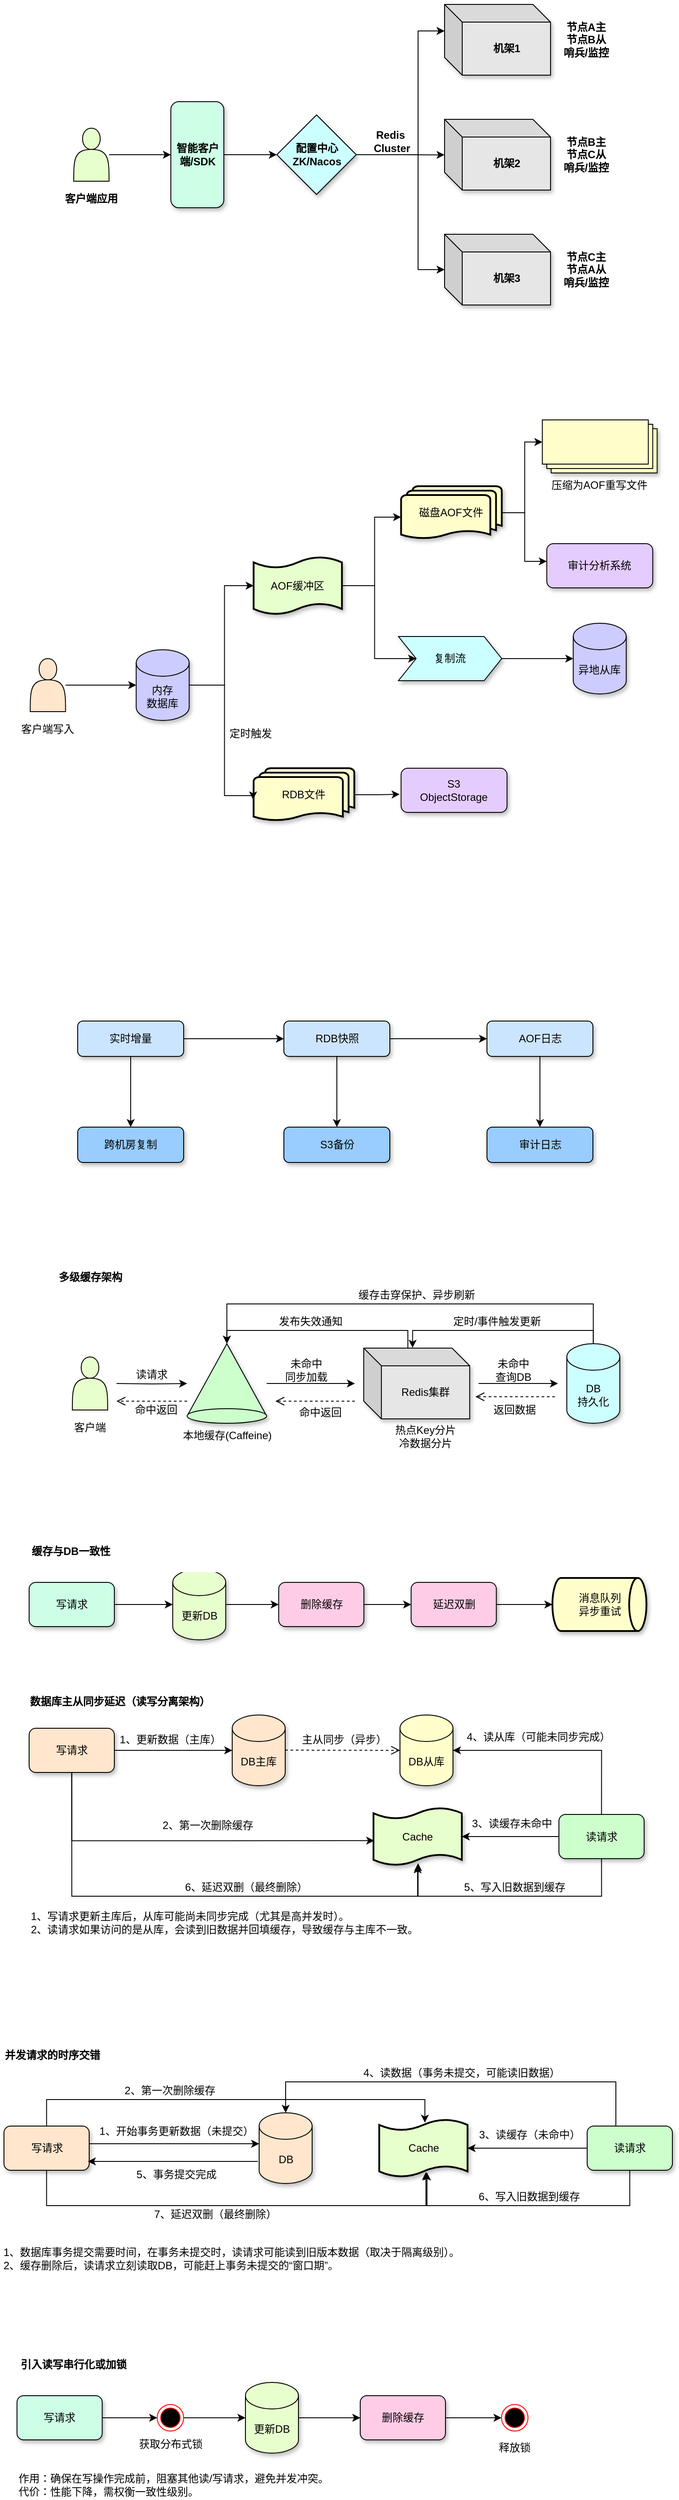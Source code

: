 <mxfile version="28.0.7">
  <diagram name="第 1 页" id="ju_VNKDs2XEqtu8UT7Nd">
    <mxGraphModel dx="1001" dy="442" grid="1" gridSize="10" guides="1" tooltips="1" connect="1" arrows="1" fold="1" page="1" pageScale="1" pageWidth="827" pageHeight="1169" math="0" shadow="0">
      <root>
        <mxCell id="0" />
        <mxCell id="1" parent="0" />
        <mxCell id="SutA2bySumvuOBI0gKyh-1" value="" style="group" parent="1" vertex="1" connectable="0">
          <mxGeometry x="102" y="90" width="623.5" height="340" as="geometry" />
        </mxCell>
        <mxCell id="SutA2bySumvuOBI0gKyh-2" style="edgeStyle=orthogonalEdgeStyle;rounded=0;orthogonalLoop=1;jettySize=auto;html=1;entryX=0.5;entryY=1;entryDx=0;entryDy=0;" parent="SutA2bySumvuOBI0gKyh-1" source="SutA2bySumvuOBI0gKyh-3" target="SutA2bySumvuOBI0gKyh-5" edge="1">
          <mxGeometry relative="1" as="geometry" />
        </mxCell>
        <mxCell id="SutA2bySumvuOBI0gKyh-3" value="" style="shape=actor;whiteSpace=wrap;html=1;fillColor=#E6FFCC;" parent="SutA2bySumvuOBI0gKyh-1" vertex="1">
          <mxGeometry x="13.5" y="140" width="40" height="60" as="geometry" />
        </mxCell>
        <mxCell id="SutA2bySumvuOBI0gKyh-4" style="edgeStyle=orthogonalEdgeStyle;rounded=0;orthogonalLoop=1;jettySize=auto;html=1;entryX=0;entryY=0.5;entryDx=0;entryDy=0;" parent="SutA2bySumvuOBI0gKyh-1" source="SutA2bySumvuOBI0gKyh-5" target="SutA2bySumvuOBI0gKyh-6" edge="1">
          <mxGeometry relative="1" as="geometry" />
        </mxCell>
        <mxCell id="SutA2bySumvuOBI0gKyh-5" value="&lt;b&gt;智能客户端/SDK&lt;/b&gt;" style="rounded=1;whiteSpace=wrap;html=1;direction=south;shadow=1;fillColor=#CCFFE6;" parent="SutA2bySumvuOBI0gKyh-1" vertex="1">
          <mxGeometry x="123.5" y="110" width="60" height="120" as="geometry" />
        </mxCell>
        <mxCell id="SutA2bySumvuOBI0gKyh-6" value="&lt;b&gt;配置中心 ZK/Nacos&lt;/b&gt;" style="rhombus;whiteSpace=wrap;html=1;shadow=1;fillColor=#CCFFFF;" parent="SutA2bySumvuOBI0gKyh-1" vertex="1">
          <mxGeometry x="243.5" y="125" width="90" height="90" as="geometry" />
        </mxCell>
        <mxCell id="SutA2bySumvuOBI0gKyh-7" value="&lt;b&gt;机架1&lt;/b&gt;" style="shape=cube;whiteSpace=wrap;html=1;boundedLbl=1;backgroundOutline=1;darkOpacity=0.05;darkOpacity2=0.1;shadow=1;fillColor=#E6E6E6;" parent="SutA2bySumvuOBI0gKyh-1" vertex="1">
          <mxGeometry x="433.5" width="120" height="80" as="geometry" />
        </mxCell>
        <mxCell id="SutA2bySumvuOBI0gKyh-8" value="&lt;b&gt;机架2&lt;/b&gt;" style="shape=cube;whiteSpace=wrap;html=1;boundedLbl=1;backgroundOutline=1;darkOpacity=0.05;darkOpacity2=0.1;shadow=1;fillColor=#E6E6E6;" parent="SutA2bySumvuOBI0gKyh-1" vertex="1">
          <mxGeometry x="433.5" y="130" width="120" height="80" as="geometry" />
        </mxCell>
        <mxCell id="SutA2bySumvuOBI0gKyh-9" value="&lt;b&gt;机架3&lt;/b&gt;" style="shape=cube;whiteSpace=wrap;html=1;boundedLbl=1;backgroundOutline=1;darkOpacity=0.05;darkOpacity2=0.1;shadow=1;fillColor=#E6E6E6;" parent="SutA2bySumvuOBI0gKyh-1" vertex="1">
          <mxGeometry x="433.5" y="260" width="120" height="80" as="geometry" />
        </mxCell>
        <mxCell id="SutA2bySumvuOBI0gKyh-10" value="&lt;b&gt;客户端应用&lt;/b&gt;" style="text;strokeColor=none;align=center;fillColor=none;html=1;verticalAlign=middle;whiteSpace=wrap;rounded=0;" parent="SutA2bySumvuOBI0gKyh-1" vertex="1">
          <mxGeometry y="210" width="67" height="20" as="geometry" />
        </mxCell>
        <mxCell id="SutA2bySumvuOBI0gKyh-11" style="edgeStyle=orthogonalEdgeStyle;rounded=0;orthogonalLoop=1;jettySize=auto;html=1;exitX=1;exitY=0.5;exitDx=0;exitDy=0;entryX=0;entryY=0.503;entryDx=0;entryDy=0;entryPerimeter=0;" parent="SutA2bySumvuOBI0gKyh-1" source="SutA2bySumvuOBI0gKyh-6" target="SutA2bySumvuOBI0gKyh-8" edge="1">
          <mxGeometry relative="1" as="geometry" />
        </mxCell>
        <mxCell id="SutA2bySumvuOBI0gKyh-12" style="edgeStyle=orthogonalEdgeStyle;rounded=0;orthogonalLoop=1;jettySize=auto;html=1;exitX=1;exitY=0.5;exitDx=0;exitDy=0;entryX=0;entryY=0;entryDx=0;entryDy=30;entryPerimeter=0;" parent="SutA2bySumvuOBI0gKyh-1" source="SutA2bySumvuOBI0gKyh-6" target="SutA2bySumvuOBI0gKyh-7" edge="1">
          <mxGeometry relative="1" as="geometry">
            <Array as="points">
              <mxPoint x="403.5" y="170" />
              <mxPoint x="403.5" y="30" />
            </Array>
          </mxGeometry>
        </mxCell>
        <mxCell id="SutA2bySumvuOBI0gKyh-13" style="edgeStyle=orthogonalEdgeStyle;rounded=0;orthogonalLoop=1;jettySize=auto;html=1;exitX=1;exitY=0.5;exitDx=0;exitDy=0;entryX=0;entryY=0.5;entryDx=0;entryDy=0;entryPerimeter=0;" parent="SutA2bySumvuOBI0gKyh-1" source="SutA2bySumvuOBI0gKyh-6" target="SutA2bySumvuOBI0gKyh-9" edge="1">
          <mxGeometry relative="1" as="geometry">
            <Array as="points">
              <mxPoint x="403.5" y="170" />
              <mxPoint x="403.5" y="300" />
            </Array>
          </mxGeometry>
        </mxCell>
        <mxCell id="SutA2bySumvuOBI0gKyh-14" value="&lt;b&gt;Redis&amp;nbsp;&lt;/b&gt;&lt;div&gt;&lt;b&gt;Cluster&lt;/b&gt;&lt;/div&gt;" style="text;strokeColor=none;align=center;fillColor=none;html=1;verticalAlign=middle;whiteSpace=wrap;rounded=0;" parent="SutA2bySumvuOBI0gKyh-1" vertex="1">
          <mxGeometry x="353.5" y="140" width="40" height="30" as="geometry" />
        </mxCell>
        <mxCell id="SutA2bySumvuOBI0gKyh-15" value="&lt;b&gt;节点A主&lt;br&gt;节点B从&lt;br&gt;哨兵/监控&lt;/b&gt;" style="text;strokeColor=none;align=center;fillColor=none;html=1;verticalAlign=middle;whiteSpace=wrap;rounded=0;" parent="SutA2bySumvuOBI0gKyh-1" vertex="1">
          <mxGeometry x="563.5" y="17.5" width="60" height="45" as="geometry" />
        </mxCell>
        <mxCell id="SutA2bySumvuOBI0gKyh-16" value="&lt;b&gt;节点B主&lt;br&gt;节点C从&lt;br&gt;哨兵/监控&lt;/b&gt;" style="text;strokeColor=none;align=center;fillColor=none;html=1;verticalAlign=middle;whiteSpace=wrap;rounded=0;" parent="SutA2bySumvuOBI0gKyh-1" vertex="1">
          <mxGeometry x="563.5" y="145" width="60" height="50" as="geometry" />
        </mxCell>
        <mxCell id="SutA2bySumvuOBI0gKyh-17" value="&lt;b&gt;节点C主&lt;br&gt;节点A从&lt;br&gt;哨兵/监控&lt;/b&gt;" style="text;strokeColor=none;align=center;fillColor=none;html=1;verticalAlign=middle;whiteSpace=wrap;rounded=0;" parent="SutA2bySumvuOBI0gKyh-1" vertex="1">
          <mxGeometry x="563.5" y="275" width="60" height="50" as="geometry" />
        </mxCell>
        <mxCell id="SutA2bySumvuOBI0gKyh-55" value="" style="group" parent="1" vertex="1" connectable="0">
          <mxGeometry x="51.25" y="560" width="725" height="520" as="geometry" />
        </mxCell>
        <mxCell id="SutA2bySumvuOBI0gKyh-56" value="" style="shape=actor;whiteSpace=wrap;html=1;fillColor=#FFE6CC;" parent="SutA2bySumvuOBI0gKyh-55" vertex="1">
          <mxGeometry x="15" y="270" width="40" height="60" as="geometry" />
        </mxCell>
        <mxCell id="SutA2bySumvuOBI0gKyh-57" value="内存&lt;div&gt;数据库&lt;/div&gt;" style="shape=cylinder3;whiteSpace=wrap;html=1;boundedLbl=1;backgroundOutline=1;size=15;shadow=1;fillColor=#CCCCFF;" parent="SutA2bySumvuOBI0gKyh-55" vertex="1">
          <mxGeometry x="135" y="260" width="60" height="80" as="geometry" />
        </mxCell>
        <mxCell id="SutA2bySumvuOBI0gKyh-58" value="RDB文件" style="strokeWidth=2;html=1;shape=mxgraph.flowchart.multi-document;whiteSpace=wrap;shadow=1;fillColor=#FFFFCC;" parent="SutA2bySumvuOBI0gKyh-55" vertex="1">
          <mxGeometry x="268" y="394" width="114" height="60" as="geometry" />
        </mxCell>
        <mxCell id="SutA2bySumvuOBI0gKyh-59" value="S3&lt;br&gt;ObjectStorage" style="rounded=1;whiteSpace=wrap;html=1;shadow=1;fillColor=#E5CCFF;" parent="SutA2bySumvuOBI0gKyh-55" vertex="1">
          <mxGeometry x="435" y="394" width="120" height="50" as="geometry" />
        </mxCell>
        <mxCell id="SutA2bySumvuOBI0gKyh-60" style="edgeStyle=orthogonalEdgeStyle;rounded=0;orthogonalLoop=1;jettySize=auto;html=1;entryX=0;entryY=0.5;entryDx=0;entryDy=0;entryPerimeter=0;" parent="SutA2bySumvuOBI0gKyh-55" source="SutA2bySumvuOBI0gKyh-56" target="SutA2bySumvuOBI0gKyh-57" edge="1">
          <mxGeometry relative="1" as="geometry" />
        </mxCell>
        <mxCell id="SutA2bySumvuOBI0gKyh-61" style="edgeStyle=orthogonalEdgeStyle;rounded=0;orthogonalLoop=1;jettySize=auto;html=1;exitX=1;exitY=0.5;exitDx=0;exitDy=0;exitPerimeter=0;entryX=0;entryY=0.5;entryDx=0;entryDy=0;entryPerimeter=0;" parent="SutA2bySumvuOBI0gKyh-55" source="SutA2bySumvuOBI0gKyh-57" target="SutA2bySumvuOBI0gKyh-68" edge="1">
          <mxGeometry relative="1" as="geometry">
            <Array as="points">
              <mxPoint x="235" y="300" />
              <mxPoint x="235" y="188" />
            </Array>
          </mxGeometry>
        </mxCell>
        <mxCell id="SutA2bySumvuOBI0gKyh-62" style="edgeStyle=orthogonalEdgeStyle;rounded=0;orthogonalLoop=1;jettySize=auto;html=1;exitX=1;exitY=0.5;exitDx=0;exitDy=0;exitPerimeter=0;entryX=-0.006;entryY=0.589;entryDx=0;entryDy=0;entryPerimeter=0;" parent="SutA2bySumvuOBI0gKyh-55" source="SutA2bySumvuOBI0gKyh-57" target="SutA2bySumvuOBI0gKyh-58" edge="1">
          <mxGeometry relative="1" as="geometry">
            <Array as="points">
              <mxPoint x="235" y="300" />
              <mxPoint x="235" y="425" />
            </Array>
          </mxGeometry>
        </mxCell>
        <mxCell id="SutA2bySumvuOBI0gKyh-63" style="edgeStyle=orthogonalEdgeStyle;rounded=0;orthogonalLoop=1;jettySize=auto;html=1;entryX=-0.014;entryY=0.591;entryDx=0;entryDy=0;entryPerimeter=0;" parent="SutA2bySumvuOBI0gKyh-55" source="SutA2bySumvuOBI0gKyh-58" target="SutA2bySumvuOBI0gKyh-59" edge="1">
          <mxGeometry relative="1" as="geometry" />
        </mxCell>
        <mxCell id="SutA2bySumvuOBI0gKyh-64" value="客户端写入" style="text;strokeColor=none;align=center;fillColor=none;html=1;verticalAlign=middle;whiteSpace=wrap;rounded=0;" parent="SutA2bySumvuOBI0gKyh-55" vertex="1">
          <mxGeometry y="340" width="70" height="20" as="geometry" />
        </mxCell>
        <mxCell id="SutA2bySumvuOBI0gKyh-65" value="定时触发" style="text;strokeColor=none;align=center;fillColor=none;html=1;verticalAlign=middle;whiteSpace=wrap;rounded=0;" parent="SutA2bySumvuOBI0gKyh-55" vertex="1">
          <mxGeometry x="235" y="340" width="60" height="30" as="geometry" />
        </mxCell>
        <mxCell id="SutA2bySumvuOBI0gKyh-66" value="" style="group" parent="SutA2bySumvuOBI0gKyh-55" vertex="1" connectable="0">
          <mxGeometry x="268" width="457" height="310" as="geometry" />
        </mxCell>
        <mxCell id="SutA2bySumvuOBI0gKyh-67" style="edgeStyle=orthogonalEdgeStyle;rounded=0;orthogonalLoop=1;jettySize=auto;html=1;exitX=1;exitY=0.5;exitDx=0;exitDy=0;exitPerimeter=0;entryX=0;entryY=0.5;entryDx=0;entryDy=0;" parent="SutA2bySumvuOBI0gKyh-66" source="SutA2bySumvuOBI0gKyh-68" target="SutA2bySumvuOBI0gKyh-69" edge="1">
          <mxGeometry relative="1" as="geometry">
            <Array as="points">
              <mxPoint x="137" y="188" />
              <mxPoint x="137" y="270" />
            </Array>
          </mxGeometry>
        </mxCell>
        <mxCell id="SutA2bySumvuOBI0gKyh-68" value="AOF缓冲区" style="shape=tape;whiteSpace=wrap;html=1;strokeWidth=2;size=0.19;shadow=1;fillColor=#E6FFCC;" parent="SutA2bySumvuOBI0gKyh-66" vertex="1">
          <mxGeometry y="155" width="100" height="65" as="geometry" />
        </mxCell>
        <mxCell id="SutA2bySumvuOBI0gKyh-69" value="复制流" style="shape=step;perimeter=stepPerimeter;whiteSpace=wrap;html=1;fixedSize=1;shadow=1;fillColor=#CCFFFF;" parent="SutA2bySumvuOBI0gKyh-66" vertex="1">
          <mxGeometry x="164" y="245" width="117" height="50" as="geometry" />
        </mxCell>
        <mxCell id="SutA2bySumvuOBI0gKyh-70" value="磁盘AOF文件" style="strokeWidth=2;html=1;shape=mxgraph.flowchart.multi-document;whiteSpace=wrap;shadow=1;fillColor=#FFFFCC;" parent="SutA2bySumvuOBI0gKyh-66" vertex="1">
          <mxGeometry x="167" y="75" width="114" height="60" as="geometry" />
        </mxCell>
        <mxCell id="SutA2bySumvuOBI0gKyh-71" value="压缩为AOF重写文件" style="verticalLabelPosition=bottom;verticalAlign=top;html=1;shape=mxgraph.basic.layered_rect;dx=10;outlineConnect=0;whiteSpace=wrap;shadow=1;fillColor=#FFFFCC;" parent="SutA2bySumvuOBI0gKyh-66" vertex="1">
          <mxGeometry x="327" width="130" height="60" as="geometry" />
        </mxCell>
        <mxCell id="SutA2bySumvuOBI0gKyh-72" value="异地从库" style="shape=cylinder3;whiteSpace=wrap;html=1;boundedLbl=1;backgroundOutline=1;size=15;shadow=1;fillColor=#CCCCFF;" parent="SutA2bySumvuOBI0gKyh-66" vertex="1">
          <mxGeometry x="362" y="230" width="60" height="80" as="geometry" />
        </mxCell>
        <mxCell id="SutA2bySumvuOBI0gKyh-73" value="审计分析系统" style="rounded=1;whiteSpace=wrap;html=1;shadow=1;fillColor=#E5CCFF;" parent="SutA2bySumvuOBI0gKyh-66" vertex="1">
          <mxGeometry x="332" y="140" width="120" height="50" as="geometry" />
        </mxCell>
        <mxCell id="SutA2bySumvuOBI0gKyh-74" style="edgeStyle=orthogonalEdgeStyle;rounded=0;orthogonalLoop=1;jettySize=auto;html=1;exitX=1;exitY=0.5;exitDx=0;exitDy=0;exitPerimeter=0;entryX=0;entryY=0.583;entryDx=0;entryDy=0;entryPerimeter=0;" parent="SutA2bySumvuOBI0gKyh-66" source="SutA2bySumvuOBI0gKyh-68" target="SutA2bySumvuOBI0gKyh-70" edge="1">
          <mxGeometry relative="1" as="geometry">
            <Array as="points">
              <mxPoint x="137" y="188" />
              <mxPoint x="137" y="110" />
            </Array>
          </mxGeometry>
        </mxCell>
        <mxCell id="SutA2bySumvuOBI0gKyh-75" style="edgeStyle=orthogonalEdgeStyle;rounded=0;orthogonalLoop=1;jettySize=auto;html=1;entryX=0;entryY=0;entryDx=0;entryDy=25;entryPerimeter=0;" parent="SutA2bySumvuOBI0gKyh-66" source="SutA2bySumvuOBI0gKyh-70" target="SutA2bySumvuOBI0gKyh-71" edge="1">
          <mxGeometry relative="1" as="geometry">
            <Array as="points">
              <mxPoint x="307" y="105" />
              <mxPoint x="307" y="25" />
            </Array>
          </mxGeometry>
        </mxCell>
        <mxCell id="SutA2bySumvuOBI0gKyh-76" style="edgeStyle=orthogonalEdgeStyle;rounded=0;orthogonalLoop=1;jettySize=auto;html=1;exitX=1;exitY=0.5;exitDx=0;exitDy=0;exitPerimeter=0;entryX=0;entryY=0.4;entryDx=0;entryDy=0;entryPerimeter=0;" parent="SutA2bySumvuOBI0gKyh-66" source="SutA2bySumvuOBI0gKyh-70" target="SutA2bySumvuOBI0gKyh-73" edge="1">
          <mxGeometry relative="1" as="geometry">
            <Array as="points">
              <mxPoint x="307" y="105" />
              <mxPoint x="307" y="160" />
            </Array>
          </mxGeometry>
        </mxCell>
        <mxCell id="SutA2bySumvuOBI0gKyh-77" style="edgeStyle=orthogonalEdgeStyle;rounded=0;orthogonalLoop=1;jettySize=auto;html=1;entryX=0;entryY=0.5;entryDx=0;entryDy=0;entryPerimeter=0;" parent="SutA2bySumvuOBI0gKyh-66" source="SutA2bySumvuOBI0gKyh-69" target="SutA2bySumvuOBI0gKyh-72" edge="1">
          <mxGeometry relative="1" as="geometry" />
        </mxCell>
        <mxCell id="NqtBwNRpQWelGXE45hyR-19" value="" style="group" parent="1" vertex="1" connectable="0">
          <mxGeometry x="93.56" y="1520" width="640.38" height="205" as="geometry" />
        </mxCell>
        <mxCell id="NqtBwNRpQWelGXE45hyR-20" value="&lt;b&gt;多级缓存架构&lt;/b&gt;" style="text;strokeColor=none;align=center;fillColor=none;html=1;verticalAlign=middle;whiteSpace=wrap;rounded=0;" parent="NqtBwNRpQWelGXE45hyR-19" vertex="1">
          <mxGeometry width="80.75" height="20" as="geometry" />
        </mxCell>
        <mxCell id="NqtBwNRpQWelGXE45hyR-21" value="" style="group" parent="NqtBwNRpQWelGXE45hyR-19" vertex="1" connectable="0">
          <mxGeometry x="20.38" y="20" width="620" height="185" as="geometry" />
        </mxCell>
        <mxCell id="NqtBwNRpQWelGXE45hyR-22" value="" style="shape=actor;whiteSpace=wrap;html=1;fillColor=#E6FFCC;" parent="NqtBwNRpQWelGXE45hyR-21" vertex="1">
          <mxGeometry y="80" width="40" height="60" as="geometry" />
        </mxCell>
        <mxCell id="NqtBwNRpQWelGXE45hyR-23" value="本地缓存(Caffeine)" style="verticalLabelPosition=bottom;verticalAlign=top;html=1;shape=mxgraph.basic.cone;fillColor=#CCFFCC;shadow=1;" parent="NqtBwNRpQWelGXE45hyR-21" vertex="1">
          <mxGeometry x="130" y="65" width="90" height="90" as="geometry" />
        </mxCell>
        <mxCell id="NqtBwNRpQWelGXE45hyR-24" value="Redis集群" style="shape=cube;whiteSpace=wrap;html=1;boundedLbl=1;backgroundOutline=1;darkOpacity=0.05;darkOpacity2=0.1;fillColor=#E6E6E6;shadow=1;" parent="NqtBwNRpQWelGXE45hyR-21" vertex="1">
          <mxGeometry x="330" y="70" width="120" height="80" as="geometry" />
        </mxCell>
        <mxCell id="NqtBwNRpQWelGXE45hyR-25" value="DB&lt;div&gt;持久化&lt;/div&gt;" style="shape=cylinder3;whiteSpace=wrap;html=1;boundedLbl=1;backgroundOutline=1;size=15;fillColor=#CCFFFF;shadow=1;" parent="NqtBwNRpQWelGXE45hyR-21" vertex="1">
          <mxGeometry x="560" y="65" width="60" height="90" as="geometry" />
        </mxCell>
        <mxCell id="NqtBwNRpQWelGXE45hyR-26" value="热点Key分片&lt;br&gt;冷数据分片" style="text;strokeColor=none;align=center;fillColor=none;html=1;verticalAlign=middle;whiteSpace=wrap;rounded=0;" parent="NqtBwNRpQWelGXE45hyR-21" vertex="1">
          <mxGeometry x="360" y="155" width="80" height="30" as="geometry" />
        </mxCell>
        <mxCell id="NqtBwNRpQWelGXE45hyR-27" value="客户端" style="text;strokeColor=none;align=center;fillColor=none;html=1;verticalAlign=middle;whiteSpace=wrap;rounded=0;" parent="NqtBwNRpQWelGXE45hyR-21" vertex="1">
          <mxGeometry y="150" width="40" height="20" as="geometry" />
        </mxCell>
        <mxCell id="NqtBwNRpQWelGXE45hyR-28" style="edgeStyle=orthogonalEdgeStyle;rounded=0;orthogonalLoop=1;jettySize=auto;html=1;exitX=0;exitY=0;exitDx=50;exitDy=0;exitPerimeter=0;entryX=0.5;entryY=0;entryDx=0;entryDy=0;entryPerimeter=0;" parent="NqtBwNRpQWelGXE45hyR-21" source="NqtBwNRpQWelGXE45hyR-24" target="NqtBwNRpQWelGXE45hyR-23" edge="1">
          <mxGeometry relative="1" as="geometry" />
        </mxCell>
        <mxCell id="NqtBwNRpQWelGXE45hyR-29" style="edgeStyle=orthogonalEdgeStyle;rounded=0;orthogonalLoop=1;jettySize=auto;html=1;exitX=0.5;exitY=0;exitDx=0;exitDy=0;exitPerimeter=0;entryX=0.5;entryY=0;entryDx=0;entryDy=0;entryPerimeter=0;" parent="NqtBwNRpQWelGXE45hyR-21" source="NqtBwNRpQWelGXE45hyR-25" target="NqtBwNRpQWelGXE45hyR-23" edge="1">
          <mxGeometry relative="1" as="geometry">
            <Array as="points">
              <mxPoint x="590" y="20" />
              <mxPoint x="175" y="20" />
            </Array>
          </mxGeometry>
        </mxCell>
        <mxCell id="NqtBwNRpQWelGXE45hyR-30" style="edgeStyle=orthogonalEdgeStyle;rounded=0;orthogonalLoop=1;jettySize=auto;html=1;entryX=0.461;entryY=-0.005;entryDx=0;entryDy=0;entryPerimeter=0;" parent="NqtBwNRpQWelGXE45hyR-21" source="NqtBwNRpQWelGXE45hyR-25" target="NqtBwNRpQWelGXE45hyR-24" edge="1">
          <mxGeometry relative="1" as="geometry">
            <Array as="points">
              <mxPoint x="590" y="50" />
              <mxPoint x="385" y="50" />
            </Array>
          </mxGeometry>
        </mxCell>
        <mxCell id="NqtBwNRpQWelGXE45hyR-31" value="" style="group" parent="NqtBwNRpQWelGXE45hyR-21" vertex="1" connectable="0">
          <mxGeometry x="456.5" y="80" width="93.5" height="70" as="geometry" />
        </mxCell>
        <mxCell id="NqtBwNRpQWelGXE45hyR-32" style="edgeStyle=orthogonalEdgeStyle;rounded=0;orthogonalLoop=1;jettySize=auto;html=1;" parent="NqtBwNRpQWelGXE45hyR-31" edge="1">
          <mxGeometry relative="1" as="geometry">
            <mxPoint x="3.5" y="30" as="sourcePoint" />
            <mxPoint x="93.5" y="30" as="targetPoint" />
          </mxGeometry>
        </mxCell>
        <mxCell id="NqtBwNRpQWelGXE45hyR-33" value="未命中&lt;br&gt;查询DB" style="text;strokeColor=none;align=center;fillColor=none;html=1;verticalAlign=middle;whiteSpace=wrap;rounded=0;" parent="NqtBwNRpQWelGXE45hyR-31" vertex="1">
          <mxGeometry x="20" width="46.5" height="30" as="geometry" />
        </mxCell>
        <mxCell id="NqtBwNRpQWelGXE45hyR-34" value="" style="html=1;verticalAlign=bottom;endArrow=open;dashed=1;endSize=8;curved=0;rounded=0;" parent="NqtBwNRpQWelGXE45hyR-31" edge="1">
          <mxGeometry relative="1" as="geometry">
            <mxPoint x="90" y="45" as="sourcePoint" />
            <mxPoint y="45" as="targetPoint" />
          </mxGeometry>
        </mxCell>
        <mxCell id="NqtBwNRpQWelGXE45hyR-35" value="返回数据" style="text;strokeColor=none;align=center;fillColor=none;html=1;verticalAlign=middle;whiteSpace=wrap;rounded=0;" parent="NqtBwNRpQWelGXE45hyR-31" vertex="1">
          <mxGeometry x="20" y="50" width="50" height="20" as="geometry" />
        </mxCell>
        <mxCell id="NqtBwNRpQWelGXE45hyR-36" value="" style="group" parent="NqtBwNRpQWelGXE45hyR-21" vertex="1" connectable="0">
          <mxGeometry x="230" y="80" width="90" height="70" as="geometry" />
        </mxCell>
        <mxCell id="NqtBwNRpQWelGXE45hyR-37" style="edgeStyle=orthogonalEdgeStyle;rounded=0;orthogonalLoop=1;jettySize=auto;html=1;" parent="NqtBwNRpQWelGXE45hyR-36" source="NqtBwNRpQWelGXE45hyR-23" edge="1">
          <mxGeometry relative="1" as="geometry">
            <mxPoint x="90" y="30" as="targetPoint" />
          </mxGeometry>
        </mxCell>
        <mxCell id="NqtBwNRpQWelGXE45hyR-38" value="" style="html=1;verticalAlign=bottom;endArrow=open;dashed=1;endSize=8;curved=0;rounded=0;" parent="NqtBwNRpQWelGXE45hyR-36" edge="1">
          <mxGeometry relative="1" as="geometry">
            <mxPoint x="90" y="50" as="sourcePoint" />
            <mxPoint y="50" as="targetPoint" />
          </mxGeometry>
        </mxCell>
        <mxCell id="NqtBwNRpQWelGXE45hyR-39" value="命中返回" style="text;strokeColor=none;align=center;fillColor=none;html=1;verticalAlign=middle;whiteSpace=wrap;rounded=0;" parent="NqtBwNRpQWelGXE45hyR-36" vertex="1">
          <mxGeometry x="26.5" y="55" width="50" height="15" as="geometry" />
        </mxCell>
        <mxCell id="NqtBwNRpQWelGXE45hyR-40" value="未命中&lt;br&gt;同步加载" style="text;strokeColor=none;align=center;fillColor=none;html=1;verticalAlign=middle;whiteSpace=wrap;rounded=0;" parent="NqtBwNRpQWelGXE45hyR-36" vertex="1">
          <mxGeometry x="10" width="50" height="30" as="geometry" />
        </mxCell>
        <mxCell id="NqtBwNRpQWelGXE45hyR-41" value="" style="group" parent="NqtBwNRpQWelGXE45hyR-21" vertex="1" connectable="0">
          <mxGeometry x="50" y="90" width="80" height="60" as="geometry" />
        </mxCell>
        <mxCell id="NqtBwNRpQWelGXE45hyR-42" style="edgeStyle=orthogonalEdgeStyle;rounded=0;orthogonalLoop=1;jettySize=auto;html=1;" parent="NqtBwNRpQWelGXE45hyR-41" target="NqtBwNRpQWelGXE45hyR-23" edge="1">
          <mxGeometry relative="1" as="geometry">
            <mxPoint y="20" as="sourcePoint" />
          </mxGeometry>
        </mxCell>
        <mxCell id="NqtBwNRpQWelGXE45hyR-43" value="" style="html=1;verticalAlign=bottom;endArrow=open;dashed=1;endSize=8;curved=0;rounded=0;" parent="NqtBwNRpQWelGXE45hyR-41" edge="1">
          <mxGeometry relative="1" as="geometry">
            <mxPoint x="80" y="40" as="sourcePoint" />
            <mxPoint y="40" as="targetPoint" />
          </mxGeometry>
        </mxCell>
        <mxCell id="NqtBwNRpQWelGXE45hyR-44" value="命中返回" style="text;strokeColor=none;align=center;fillColor=none;html=1;verticalAlign=middle;whiteSpace=wrap;rounded=0;" parent="NqtBwNRpQWelGXE45hyR-41" vertex="1">
          <mxGeometry x="20" y="40" width="50" height="20" as="geometry" />
        </mxCell>
        <mxCell id="NqtBwNRpQWelGXE45hyR-45" value="读请求" style="text;strokeColor=none;align=center;fillColor=none;html=1;verticalAlign=middle;whiteSpace=wrap;rounded=0;" parent="NqtBwNRpQWelGXE45hyR-41" vertex="1">
          <mxGeometry x="20" width="40" height="20" as="geometry" />
        </mxCell>
        <mxCell id="NqtBwNRpQWelGXE45hyR-46" value="缓存击穿保护、异步刷新" style="text;strokeColor=none;align=center;fillColor=none;html=1;verticalAlign=middle;whiteSpace=wrap;rounded=0;" parent="NqtBwNRpQWelGXE45hyR-21" vertex="1">
          <mxGeometry x="322" width="136" height="20" as="geometry" />
        </mxCell>
        <mxCell id="NqtBwNRpQWelGXE45hyR-47" value="定时/事件触发更新" style="text;strokeColor=none;align=center;fillColor=none;html=1;verticalAlign=middle;whiteSpace=wrap;rounded=0;" parent="NqtBwNRpQWelGXE45hyR-21" vertex="1">
          <mxGeometry x="430" y="30" width="102" height="20" as="geometry" />
        </mxCell>
        <mxCell id="NqtBwNRpQWelGXE45hyR-48" value="发布失效通知" style="text;strokeColor=none;align=center;fillColor=none;html=1;verticalAlign=middle;whiteSpace=wrap;rounded=0;" parent="NqtBwNRpQWelGXE45hyR-21" vertex="1">
          <mxGeometry x="230" y="30" width="80" height="20" as="geometry" />
        </mxCell>
        <mxCell id="SutA2bySumvuOBI0gKyh-43" value="" style="group" parent="1" vertex="1" connectable="0">
          <mxGeometry x="120" y="1240" width="583.5" height="160" as="geometry" />
        </mxCell>
        <mxCell id="SutA2bySumvuOBI0gKyh-44" style="edgeStyle=orthogonalEdgeStyle;rounded=0;orthogonalLoop=1;jettySize=auto;html=1;exitX=1;exitY=0.5;exitDx=0;exitDy=0;entryX=0;entryY=0.5;entryDx=0;entryDy=0;" parent="SutA2bySumvuOBI0gKyh-43" source="SutA2bySumvuOBI0gKyh-46" target="SutA2bySumvuOBI0gKyh-49" edge="1">
          <mxGeometry relative="1" as="geometry" />
        </mxCell>
        <mxCell id="SutA2bySumvuOBI0gKyh-45" style="edgeStyle=orthogonalEdgeStyle;rounded=0;orthogonalLoop=1;jettySize=auto;html=1;entryX=0.5;entryY=0;entryDx=0;entryDy=0;" parent="SutA2bySumvuOBI0gKyh-43" source="SutA2bySumvuOBI0gKyh-46" target="SutA2bySumvuOBI0gKyh-52" edge="1">
          <mxGeometry relative="1" as="geometry" />
        </mxCell>
        <mxCell id="SutA2bySumvuOBI0gKyh-46" value="实时增量" style="rounded=1;whiteSpace=wrap;html=1;shadow=1;fillColor=#CCE5FF;" parent="SutA2bySumvuOBI0gKyh-43" vertex="1">
          <mxGeometry width="120" height="40" as="geometry" />
        </mxCell>
        <mxCell id="SutA2bySumvuOBI0gKyh-47" style="edgeStyle=orthogonalEdgeStyle;rounded=0;orthogonalLoop=1;jettySize=auto;html=1;exitX=1;exitY=0.5;exitDx=0;exitDy=0;entryX=0;entryY=0.5;entryDx=0;entryDy=0;" parent="SutA2bySumvuOBI0gKyh-43" source="SutA2bySumvuOBI0gKyh-49" target="SutA2bySumvuOBI0gKyh-51" edge="1">
          <mxGeometry relative="1" as="geometry" />
        </mxCell>
        <mxCell id="SutA2bySumvuOBI0gKyh-48" style="edgeStyle=orthogonalEdgeStyle;rounded=0;orthogonalLoop=1;jettySize=auto;html=1;entryX=0.5;entryY=0;entryDx=0;entryDy=0;" parent="SutA2bySumvuOBI0gKyh-43" source="SutA2bySumvuOBI0gKyh-49" target="SutA2bySumvuOBI0gKyh-53" edge="1">
          <mxGeometry relative="1" as="geometry" />
        </mxCell>
        <mxCell id="SutA2bySumvuOBI0gKyh-49" value="RDB快照" style="rounded=1;whiteSpace=wrap;html=1;shadow=1;fillColor=#CCE5FF;" parent="SutA2bySumvuOBI0gKyh-43" vertex="1">
          <mxGeometry x="233.5" width="120" height="40" as="geometry" />
        </mxCell>
        <mxCell id="SutA2bySumvuOBI0gKyh-50" style="edgeStyle=orthogonalEdgeStyle;rounded=0;orthogonalLoop=1;jettySize=auto;html=1;entryX=0.5;entryY=0;entryDx=0;entryDy=0;" parent="SutA2bySumvuOBI0gKyh-43" source="SutA2bySumvuOBI0gKyh-51" target="SutA2bySumvuOBI0gKyh-54" edge="1">
          <mxGeometry relative="1" as="geometry" />
        </mxCell>
        <mxCell id="SutA2bySumvuOBI0gKyh-51" value="AOF日志" style="rounded=1;whiteSpace=wrap;html=1;shadow=1;fillColor=#CCE5FF;" parent="SutA2bySumvuOBI0gKyh-43" vertex="1">
          <mxGeometry x="463.5" width="120" height="40" as="geometry" />
        </mxCell>
        <mxCell id="SutA2bySumvuOBI0gKyh-52" value="跨机房复制" style="rounded=1;whiteSpace=wrap;html=1;shadow=1;fillColor=#99CCFF;" parent="SutA2bySumvuOBI0gKyh-43" vertex="1">
          <mxGeometry y="120" width="120" height="40" as="geometry" />
        </mxCell>
        <mxCell id="SutA2bySumvuOBI0gKyh-53" value="S3备份" style="rounded=1;whiteSpace=wrap;html=1;shadow=1;fillColor=#99CCFF;" parent="SutA2bySumvuOBI0gKyh-43" vertex="1">
          <mxGeometry x="233.5" y="120" width="120" height="40" as="geometry" />
        </mxCell>
        <mxCell id="SutA2bySumvuOBI0gKyh-54" value="审计日志" style="rounded=1;whiteSpace=wrap;html=1;shadow=1;fillColor=#99CCFF;" parent="SutA2bySumvuOBI0gKyh-43" vertex="1">
          <mxGeometry x="463.5" y="120" width="120" height="40" as="geometry" />
        </mxCell>
        <mxCell id="NqtBwNRpQWelGXE45hyR-99" value="" style="group" parent="1" vertex="1" connectable="0">
          <mxGeometry x="65" y="2000" width="696.5" height="280" as="geometry" />
        </mxCell>
        <mxCell id="NqtBwNRpQWelGXE45hyR-97" value="" style="group" parent="NqtBwNRpQWelGXE45hyR-99" vertex="1" connectable="0">
          <mxGeometry width="696.5" height="230" as="geometry" />
        </mxCell>
        <mxCell id="NqtBwNRpQWelGXE45hyR-81" value="DB从库" style="shape=cylinder3;whiteSpace=wrap;html=1;boundedLbl=1;backgroundOutline=1;size=15;fillColor=#FFFFCC;shadow=1;" parent="NqtBwNRpQWelGXE45hyR-97" vertex="1">
          <mxGeometry x="420" y="25" width="60" height="80" as="geometry" />
        </mxCell>
        <mxCell id="NqtBwNRpQWelGXE45hyR-93" style="edgeStyle=orthogonalEdgeStyle;rounded=0;orthogonalLoop=1;jettySize=auto;html=1;exitX=0.5;exitY=1;exitDx=0;exitDy=0;" parent="NqtBwNRpQWelGXE45hyR-97" source="NqtBwNRpQWelGXE45hyR-49" target="NqtBwNRpQWelGXE45hyR-51" edge="1">
          <mxGeometry relative="1" as="geometry">
            <Array as="points">
              <mxPoint x="48" y="230" />
              <mxPoint x="440" y="230" />
            </Array>
          </mxGeometry>
        </mxCell>
        <mxCell id="NqtBwNRpQWelGXE45hyR-49" value="写请求" style="rounded=1;whiteSpace=wrap;html=1;fillColor=#FFE6CC;shadow=1;" parent="NqtBwNRpQWelGXE45hyR-97" vertex="1">
          <mxGeometry y="40" width="96.5" height="50" as="geometry" />
        </mxCell>
        <mxCell id="NqtBwNRpQWelGXE45hyR-50" value="DB主库" style="shape=cylinder3;whiteSpace=wrap;html=1;boundedLbl=1;backgroundOutline=1;size=15;fillColor=#FFE6CC;shadow=1;" parent="NqtBwNRpQWelGXE45hyR-97" vertex="1">
          <mxGeometry x="230" y="25" width="60" height="80" as="geometry" />
        </mxCell>
        <mxCell id="NqtBwNRpQWelGXE45hyR-51" value="Cache" style="shape=tape;whiteSpace=wrap;html=1;strokeWidth=2;size=0.19;fillColor=#E6FFCC;shadow=1;" parent="NqtBwNRpQWelGXE45hyR-97" vertex="1">
          <mxGeometry x="390" y="130" width="100" height="65" as="geometry" />
        </mxCell>
        <mxCell id="NqtBwNRpQWelGXE45hyR-54" value="1、更新数据（主库）" style="text;strokeColor=none;align=center;fillColor=none;html=1;verticalAlign=middle;whiteSpace=wrap;rounded=0;" parent="NqtBwNRpQWelGXE45hyR-97" vertex="1">
          <mxGeometry x="100" y="42.5" width="120" height="20" as="geometry" />
        </mxCell>
        <mxCell id="NqtBwNRpQWelGXE45hyR-58" value="2、第一次删除缓存" style="text;strokeColor=none;align=center;fillColor=none;html=1;verticalAlign=middle;whiteSpace=wrap;rounded=0;" parent="NqtBwNRpQWelGXE45hyR-97" vertex="1">
          <mxGeometry x="150" y="140" width="105" height="20" as="geometry" />
        </mxCell>
        <mxCell id="NqtBwNRpQWelGXE45hyR-72" value="3、读缓存未命中" style="text;strokeColor=none;align=center;fillColor=none;html=1;verticalAlign=middle;whiteSpace=wrap;rounded=0;" parent="NqtBwNRpQWelGXE45hyR-97" vertex="1">
          <mxGeometry x="500" y="137.5" width="93.5" height="20" as="geometry" />
        </mxCell>
        <mxCell id="NqtBwNRpQWelGXE45hyR-74" value="4、读从库（可能未同步完成）" style="text;strokeColor=none;align=center;fillColor=none;html=1;verticalAlign=middle;whiteSpace=wrap;rounded=0;" parent="NqtBwNRpQWelGXE45hyR-97" vertex="1">
          <mxGeometry x="492" y="40" width="170" height="20" as="geometry" />
        </mxCell>
        <mxCell id="NqtBwNRpQWelGXE45hyR-77" value="5、写入旧数据到缓存" style="text;strokeColor=none;align=center;fillColor=none;html=1;verticalAlign=middle;whiteSpace=wrap;rounded=0;" parent="NqtBwNRpQWelGXE45hyR-97" vertex="1">
          <mxGeometry x="490" y="210" width="120" height="20" as="geometry" />
        </mxCell>
        <mxCell id="NqtBwNRpQWelGXE45hyR-79" value="6、延迟双删（最终删除）" style="text;strokeColor=none;align=center;fillColor=none;html=1;verticalAlign=middle;whiteSpace=wrap;rounded=0;" parent="NqtBwNRpQWelGXE45hyR-97" vertex="1">
          <mxGeometry x="171.75" y="210" width="148.25" height="20" as="geometry" />
        </mxCell>
        <mxCell id="NqtBwNRpQWelGXE45hyR-52" value="读请求" style="rounded=1;whiteSpace=wrap;html=1;fillColor=#CCFFCC;shadow=1;" parent="NqtBwNRpQWelGXE45hyR-97" vertex="1">
          <mxGeometry x="600" y="137.5" width="96.5" height="50" as="geometry" />
        </mxCell>
        <mxCell id="NqtBwNRpQWelGXE45hyR-80" value="&lt;b&gt;数据库主从同步延迟（读写分离架构）&lt;/b&gt;" style="text;strokeColor=none;align=center;fillColor=none;html=1;verticalAlign=middle;whiteSpace=wrap;rounded=0;" parent="NqtBwNRpQWelGXE45hyR-97" vertex="1">
          <mxGeometry width="206" height="20" as="geometry" />
        </mxCell>
        <mxCell id="NqtBwNRpQWelGXE45hyR-82" style="edgeStyle=orthogonalEdgeStyle;rounded=0;orthogonalLoop=1;jettySize=auto;html=1;entryX=0;entryY=0.5;entryDx=0;entryDy=0;entryPerimeter=0;" parent="NqtBwNRpQWelGXE45hyR-97" source="NqtBwNRpQWelGXE45hyR-49" target="NqtBwNRpQWelGXE45hyR-50" edge="1">
          <mxGeometry relative="1" as="geometry" />
        </mxCell>
        <mxCell id="NqtBwNRpQWelGXE45hyR-85" value="主从同步（异步）" style="text;strokeColor=none;align=center;fillColor=none;html=1;verticalAlign=middle;whiteSpace=wrap;rounded=0;" parent="NqtBwNRpQWelGXE45hyR-97" vertex="1">
          <mxGeometry x="306.5" y="45" width="100" height="15" as="geometry" />
        </mxCell>
        <mxCell id="NqtBwNRpQWelGXE45hyR-86" value="" style="html=1;verticalAlign=bottom;endArrow=open;dashed=1;endSize=8;curved=0;rounded=0;entryX=0;entryY=0.5;entryDx=0;entryDy=0;entryPerimeter=0;" parent="NqtBwNRpQWelGXE45hyR-97" target="NqtBwNRpQWelGXE45hyR-81" edge="1">
          <mxGeometry relative="1" as="geometry">
            <mxPoint x="290" y="64.76" as="sourcePoint" />
            <mxPoint x="416.5" y="65" as="targetPoint" />
          </mxGeometry>
        </mxCell>
        <mxCell id="NqtBwNRpQWelGXE45hyR-88" style="edgeStyle=orthogonalEdgeStyle;rounded=0;orthogonalLoop=1;jettySize=auto;html=1;exitX=0.5;exitY=1;exitDx=0;exitDy=0;entryX=0.008;entryY=0.572;entryDx=0;entryDy=0;entryPerimeter=0;" parent="NqtBwNRpQWelGXE45hyR-97" source="NqtBwNRpQWelGXE45hyR-49" target="NqtBwNRpQWelGXE45hyR-51" edge="1">
          <mxGeometry relative="1" as="geometry" />
        </mxCell>
        <mxCell id="NqtBwNRpQWelGXE45hyR-90" style="edgeStyle=orthogonalEdgeStyle;rounded=0;orthogonalLoop=1;jettySize=auto;html=1;entryX=1;entryY=0.5;entryDx=0;entryDy=0;entryPerimeter=0;" parent="NqtBwNRpQWelGXE45hyR-97" source="NqtBwNRpQWelGXE45hyR-52" target="NqtBwNRpQWelGXE45hyR-51" edge="1">
          <mxGeometry relative="1" as="geometry" />
        </mxCell>
        <mxCell id="NqtBwNRpQWelGXE45hyR-92" style="edgeStyle=orthogonalEdgeStyle;rounded=0;orthogonalLoop=1;jettySize=auto;html=1;entryX=0.505;entryY=0.963;entryDx=0;entryDy=0;entryPerimeter=0;exitX=0.5;exitY=1;exitDx=0;exitDy=0;" parent="NqtBwNRpQWelGXE45hyR-97" source="NqtBwNRpQWelGXE45hyR-52" target="NqtBwNRpQWelGXE45hyR-51" edge="1">
          <mxGeometry relative="1" as="geometry">
            <Array as="points">
              <mxPoint x="648" y="230" />
              <mxPoint x="441" y="230" />
            </Array>
          </mxGeometry>
        </mxCell>
        <mxCell id="NqtBwNRpQWelGXE45hyR-96" style="edgeStyle=orthogonalEdgeStyle;rounded=0;orthogonalLoop=1;jettySize=auto;html=1;entryX=1;entryY=0.5;entryDx=0;entryDy=0;entryPerimeter=0;exitX=0.5;exitY=0;exitDx=0;exitDy=0;" parent="NqtBwNRpQWelGXE45hyR-97" source="NqtBwNRpQWelGXE45hyR-52" target="NqtBwNRpQWelGXE45hyR-81" edge="1">
          <mxGeometry relative="1" as="geometry" />
        </mxCell>
        <mxCell id="NqtBwNRpQWelGXE45hyR-98" value="&lt;div&gt;1、写请求更新主库后，从库可能尚未同步完成（尤其是高并发时）。&amp;nbsp;&amp;nbsp;&lt;/div&gt;&lt;div&gt;2、读请求如果访问的是从库，会读到旧数据并回填缓存，导致缓存与主库不一致。&lt;/div&gt;" style="text;strokeColor=none;align=left;fillColor=none;html=1;verticalAlign=middle;whiteSpace=wrap;rounded=0;" parent="NqtBwNRpQWelGXE45hyR-99" vertex="1">
          <mxGeometry y="240" width="450" height="40" as="geometry" />
        </mxCell>
        <mxCell id="NqtBwNRpQWelGXE45hyR-134" value="" style="group" parent="1" vertex="1" connectable="0">
          <mxGeometry x="34.0" y="2400" width="759.5" height="260" as="geometry" />
        </mxCell>
        <mxCell id="NqtBwNRpQWelGXE45hyR-122" value="&lt;div&gt;1、数据库事务提交需要时间，在事务未提交时，读请求可能读到旧版本数据（取决于隔离级别）。&amp;nbsp;&amp;nbsp;&lt;/div&gt;&lt;div&gt;2、缓存删除后，读请求立刻读取DB，可能赶上事务未提交的“窗口期”。&lt;/div&gt;" style="text;strokeColor=none;align=left;fillColor=none;html=1;verticalAlign=middle;whiteSpace=wrap;rounded=0;" parent="NqtBwNRpQWelGXE45hyR-134" vertex="1">
          <mxGeometry y="220" width="535" height="40" as="geometry" />
        </mxCell>
        <mxCell id="NqtBwNRpQWelGXE45hyR-104" value="写请求" style="rounded=1;whiteSpace=wrap;html=1;fillColor=#FFE6CC;shadow=1;" parent="NqtBwNRpQWelGXE45hyR-134" vertex="1">
          <mxGeometry x="2.5" y="90" width="96.5" height="50" as="geometry" />
        </mxCell>
        <mxCell id="NqtBwNRpQWelGXE45hyR-129" style="edgeStyle=orthogonalEdgeStyle;rounded=0;orthogonalLoop=1;jettySize=auto;html=1;entryX=1;entryY=0.5;entryDx=0;entryDy=0;" parent="NqtBwNRpQWelGXE45hyR-134" edge="1">
          <mxGeometry relative="1" as="geometry">
            <mxPoint x="290" y="130" as="sourcePoint" />
            <mxPoint x="97.5" y="130" as="targetPoint" />
          </mxGeometry>
        </mxCell>
        <mxCell id="NqtBwNRpQWelGXE45hyR-105" value="DB" style="shape=cylinder3;whiteSpace=wrap;html=1;boundedLbl=1;backgroundOutline=1;size=15;fillColor=#FFE6CC;shadow=1;" parent="NqtBwNRpQWelGXE45hyR-134" vertex="1">
          <mxGeometry x="291.5" y="75" width="60" height="80" as="geometry" />
        </mxCell>
        <mxCell id="NqtBwNRpQWelGXE45hyR-106" value="Cache" style="shape=tape;whiteSpace=wrap;html=1;strokeWidth=2;size=0.19;fillColor=#E6FFCC;shadow=1;" parent="NqtBwNRpQWelGXE45hyR-134" vertex="1">
          <mxGeometry x="427.5" y="82.5" width="100" height="65" as="geometry" />
        </mxCell>
        <mxCell id="NqtBwNRpQWelGXE45hyR-107" value="1、开始事务更新数据（未提交）" style="text;strokeColor=none;align=center;fillColor=none;html=1;verticalAlign=middle;whiteSpace=wrap;rounded=0;" parent="NqtBwNRpQWelGXE45hyR-134" vertex="1">
          <mxGeometry x="107.5" y="82.5" width="180" height="27.5" as="geometry" />
        </mxCell>
        <mxCell id="NqtBwNRpQWelGXE45hyR-108" value="2、第一次删除缓存" style="text;strokeColor=none;align=center;fillColor=none;html=1;verticalAlign=middle;whiteSpace=wrap;rounded=0;" parent="NqtBwNRpQWelGXE45hyR-134" vertex="1">
          <mxGeometry x="137.5" y="40" width="105" height="20" as="geometry" />
        </mxCell>
        <mxCell id="NqtBwNRpQWelGXE45hyR-109" value="3、读缓存（未命中）" style="text;strokeColor=none;align=center;fillColor=none;html=1;verticalAlign=middle;whiteSpace=wrap;rounded=0;" parent="NqtBwNRpQWelGXE45hyR-134" vertex="1">
          <mxGeometry x="537.5" y="90" width="120" height="20" as="geometry" />
        </mxCell>
        <mxCell id="NqtBwNRpQWelGXE45hyR-111" value="6、写入旧数据到缓存" style="text;strokeColor=none;align=center;fillColor=none;html=1;verticalAlign=middle;whiteSpace=wrap;rounded=0;" parent="NqtBwNRpQWelGXE45hyR-134" vertex="1">
          <mxGeometry x="535" y="160" width="125" height="20" as="geometry" />
        </mxCell>
        <mxCell id="NqtBwNRpQWelGXE45hyR-112" value="7、延迟双删（最终删除）" style="text;strokeColor=none;align=center;fillColor=none;html=1;verticalAlign=middle;whiteSpace=wrap;rounded=0;" parent="NqtBwNRpQWelGXE45hyR-134" vertex="1">
          <mxGeometry x="167.5" y="180" width="148.25" height="20" as="geometry" />
        </mxCell>
        <mxCell id="NqtBwNRpQWelGXE45hyR-126" style="edgeStyle=orthogonalEdgeStyle;rounded=0;orthogonalLoop=1;jettySize=auto;html=1;entryX=1;entryY=0.5;entryDx=0;entryDy=0;entryPerimeter=0;" parent="NqtBwNRpQWelGXE45hyR-134" source="NqtBwNRpQWelGXE45hyR-113" target="NqtBwNRpQWelGXE45hyR-106" edge="1">
          <mxGeometry relative="1" as="geometry">
            <mxPoint x="537.5" y="115" as="targetPoint" />
          </mxGeometry>
        </mxCell>
        <mxCell id="NqtBwNRpQWelGXE45hyR-113" value="读请求" style="rounded=1;whiteSpace=wrap;html=1;fillColor=#CCFFCC;shadow=1;" parent="NqtBwNRpQWelGXE45hyR-134" vertex="1">
          <mxGeometry x="663" y="90" width="96.5" height="50" as="geometry" />
        </mxCell>
        <mxCell id="NqtBwNRpQWelGXE45hyR-114" value="&lt;b&gt;并发请求的时序交错&lt;/b&gt;" style="text;strokeColor=none;align=center;fillColor=none;html=1;verticalAlign=middle;whiteSpace=wrap;rounded=0;" parent="NqtBwNRpQWelGXE45hyR-134" vertex="1">
          <mxGeometry width="115" height="20" as="geometry" />
        </mxCell>
        <mxCell id="NqtBwNRpQWelGXE45hyR-123" style="edgeStyle=orthogonalEdgeStyle;rounded=0;orthogonalLoop=1;jettySize=auto;html=1;entryX=0;entryY=0.5;entryDx=0;entryDy=0;entryPerimeter=0;" parent="NqtBwNRpQWelGXE45hyR-134" edge="1">
          <mxGeometry relative="1" as="geometry">
            <mxPoint x="99" y="110" as="sourcePoint" />
            <mxPoint x="291.5" y="110" as="targetPoint" />
          </mxGeometry>
        </mxCell>
        <mxCell id="NqtBwNRpQWelGXE45hyR-127" style="edgeStyle=orthogonalEdgeStyle;rounded=0;orthogonalLoop=1;jettySize=auto;html=1;entryX=0.5;entryY=0;entryDx=0;entryDy=0;entryPerimeter=0;" parent="NqtBwNRpQWelGXE45hyR-134" source="NqtBwNRpQWelGXE45hyR-113" target="NqtBwNRpQWelGXE45hyR-105" edge="1">
          <mxGeometry relative="1" as="geometry">
            <Array as="points">
              <mxPoint x="695.5" y="40" />
              <mxPoint x="321.5" y="40" />
            </Array>
          </mxGeometry>
        </mxCell>
        <mxCell id="NqtBwNRpQWelGXE45hyR-128" value="4、读数据（事务未提交，可能读旧数据）" style="text;strokeColor=none;align=center;fillColor=none;html=1;verticalAlign=middle;whiteSpace=wrap;rounded=0;" parent="NqtBwNRpQWelGXE45hyR-134" vertex="1">
          <mxGeometry x="407.5" y="20" width="226" height="20" as="geometry" />
        </mxCell>
        <mxCell id="NqtBwNRpQWelGXE45hyR-130" style="edgeStyle=orthogonalEdgeStyle;rounded=0;orthogonalLoop=1;jettySize=auto;html=1;entryX=0.517;entryY=0.056;entryDx=0;entryDy=0;entryPerimeter=0;" parent="NqtBwNRpQWelGXE45hyR-134" source="NqtBwNRpQWelGXE45hyR-104" target="NqtBwNRpQWelGXE45hyR-106" edge="1">
          <mxGeometry relative="1" as="geometry">
            <Array as="points">
              <mxPoint x="50.5" y="60" />
              <mxPoint x="479.5" y="60" />
            </Array>
          </mxGeometry>
        </mxCell>
        <mxCell id="NqtBwNRpQWelGXE45hyR-131" value="5、事务提交完成" style="text;strokeColor=none;align=center;fillColor=none;html=1;verticalAlign=middle;whiteSpace=wrap;rounded=0;" parent="NqtBwNRpQWelGXE45hyR-134" vertex="1">
          <mxGeometry x="147.5" y="135" width="100" height="20" as="geometry" />
        </mxCell>
        <mxCell id="NqtBwNRpQWelGXE45hyR-132" style="edgeStyle=orthogonalEdgeStyle;rounded=0;orthogonalLoop=1;jettySize=auto;html=1;entryX=0.529;entryY=0.915;entryDx=0;entryDy=0;entryPerimeter=0;" parent="NqtBwNRpQWelGXE45hyR-134" source="NqtBwNRpQWelGXE45hyR-113" target="NqtBwNRpQWelGXE45hyR-106" edge="1">
          <mxGeometry relative="1" as="geometry">
            <Array as="points">
              <mxPoint x="711.5" y="180" />
              <mxPoint x="480.5" y="180" />
            </Array>
          </mxGeometry>
        </mxCell>
        <mxCell id="NqtBwNRpQWelGXE45hyR-133" style="edgeStyle=orthogonalEdgeStyle;rounded=0;orthogonalLoop=1;jettySize=auto;html=1;entryX=0.541;entryY=0.924;entryDx=0;entryDy=0;entryPerimeter=0;" parent="NqtBwNRpQWelGXE45hyR-134" source="NqtBwNRpQWelGXE45hyR-104" target="NqtBwNRpQWelGXE45hyR-106" edge="1">
          <mxGeometry relative="1" as="geometry">
            <Array as="points">
              <mxPoint x="50.5" y="180" />
              <mxPoint x="481.5" y="180" />
            </Array>
          </mxGeometry>
        </mxCell>
        <mxCell id="zJJeHQznxyi1ayCvBh4n-24" value="" style="group" vertex="1" connectable="0" parent="1">
          <mxGeometry x="51.25" y="2750" width="583.75" height="162" as="geometry" />
        </mxCell>
        <mxCell id="zJJeHQznxyi1ayCvBh4n-19" style="edgeStyle=orthogonalEdgeStyle;rounded=0;orthogonalLoop=1;jettySize=auto;html=1;entryX=0;entryY=0.5;entryDx=0;entryDy=0;" edge="1" parent="zJJeHQznxyi1ayCvBh4n-24" source="zJJeHQznxyi1ayCvBh4n-3" target="zJJeHQznxyi1ayCvBh4n-6">
          <mxGeometry relative="1" as="geometry" />
        </mxCell>
        <mxCell id="zJJeHQznxyi1ayCvBh4n-3" value="更新DB" style="shape=cylinder3;whiteSpace=wrap;html=1;boundedLbl=1;backgroundOutline=1;size=15;fillColor=#E6FFCC;shadow=1;" vertex="1" parent="zJJeHQznxyi1ayCvBh4n-24">
          <mxGeometry x="258.75" y="30" width="60" height="80" as="geometry" />
        </mxCell>
        <mxCell id="zJJeHQznxyi1ayCvBh4n-17" style="edgeStyle=orthogonalEdgeStyle;rounded=0;orthogonalLoop=1;jettySize=auto;html=1;entryX=0;entryY=0.5;entryDx=0;entryDy=0;" edge="1" parent="zJJeHQznxyi1ayCvBh4n-24" source="zJJeHQznxyi1ayCvBh4n-4" target="zJJeHQznxyi1ayCvBh4n-15">
          <mxGeometry relative="1" as="geometry" />
        </mxCell>
        <mxCell id="zJJeHQznxyi1ayCvBh4n-4" value="写请求" style="rounded=1;whiteSpace=wrap;html=1;fillColor=#CCFFE6;shadow=1;" vertex="1" parent="zJJeHQznxyi1ayCvBh4n-24">
          <mxGeometry y="45" width="96.5" height="50" as="geometry" />
        </mxCell>
        <mxCell id="zJJeHQznxyi1ayCvBh4n-20" style="edgeStyle=orthogonalEdgeStyle;rounded=0;orthogonalLoop=1;jettySize=auto;html=1;entryX=0;entryY=0.5;entryDx=0;entryDy=0;" edge="1" parent="zJJeHQznxyi1ayCvBh4n-24" source="zJJeHQznxyi1ayCvBh4n-6" target="zJJeHQznxyi1ayCvBh4n-16">
          <mxGeometry relative="1" as="geometry" />
        </mxCell>
        <mxCell id="zJJeHQznxyi1ayCvBh4n-6" value="删除缓存" style="rounded=1;whiteSpace=wrap;html=1;fillColor=#FFCCE6;shadow=1;" vertex="1" parent="zJJeHQznxyi1ayCvBh4n-24">
          <mxGeometry x="388.75" y="45" width="96.5" height="50" as="geometry" />
        </mxCell>
        <mxCell id="zJJeHQznxyi1ayCvBh4n-11" value="&lt;b&gt;引入读写串行化或加锁&lt;/b&gt;" style="text;strokeColor=none;align=center;fillColor=none;html=1;verticalAlign=middle;whiteSpace=wrap;rounded=0;" vertex="1" parent="zJJeHQznxyi1ayCvBh4n-24">
          <mxGeometry width="128.75" height="20" as="geometry" />
        </mxCell>
        <mxCell id="zJJeHQznxyi1ayCvBh4n-15" value="" style="ellipse;html=1;shape=endState;fillColor=#000000;strokeColor=#ff0000;" vertex="1" parent="zJJeHQznxyi1ayCvBh4n-24">
          <mxGeometry x="158.75" y="55" width="30" height="30" as="geometry" />
        </mxCell>
        <mxCell id="zJJeHQznxyi1ayCvBh4n-16" value="" style="ellipse;html=1;shape=endState;fillColor=#000000;strokeColor=#ff0000;" vertex="1" parent="zJJeHQznxyi1ayCvBh4n-24">
          <mxGeometry x="548.75" y="55" width="30" height="30" as="geometry" />
        </mxCell>
        <mxCell id="zJJeHQznxyi1ayCvBh4n-18" style="edgeStyle=orthogonalEdgeStyle;rounded=0;orthogonalLoop=1;jettySize=auto;html=1;entryX=0;entryY=0.5;entryDx=0;entryDy=0;entryPerimeter=0;" edge="1" parent="zJJeHQznxyi1ayCvBh4n-24" source="zJJeHQznxyi1ayCvBh4n-15" target="zJJeHQznxyi1ayCvBh4n-3">
          <mxGeometry relative="1" as="geometry" />
        </mxCell>
        <mxCell id="zJJeHQznxyi1ayCvBh4n-21" value="获取分布式锁" style="text;strokeColor=none;align=center;fillColor=none;html=1;verticalAlign=middle;whiteSpace=wrap;rounded=0;" vertex="1" parent="zJJeHQznxyi1ayCvBh4n-24">
          <mxGeometry x="131.25" y="90" width="85" height="20" as="geometry" />
        </mxCell>
        <mxCell id="zJJeHQznxyi1ayCvBh4n-22" value="释放锁" style="text;strokeColor=none;align=center;fillColor=none;html=1;verticalAlign=middle;whiteSpace=wrap;rounded=0;" vertex="1" parent="zJJeHQznxyi1ayCvBh4n-24">
          <mxGeometry x="543.75" y="90" width="40" height="27" as="geometry" />
        </mxCell>
        <mxCell id="zJJeHQznxyi1ayCvBh4n-23" value="&lt;div&gt;作用：确保在写操作完成前，阻塞其他读/写请求，避免并发冲突。&lt;/div&gt;&lt;div&gt;代价：性能下降，需权衡一致性级别。&lt;/div&gt;" style="text;strokeColor=none;align=left;fillColor=none;html=1;verticalAlign=middle;whiteSpace=wrap;rounded=0;" vertex="1" parent="zJJeHQznxyi1ayCvBh4n-24">
          <mxGeometry y="130" width="360.5" height="32" as="geometry" />
        </mxCell>
        <mxCell id="zJJeHQznxyi1ayCvBh4n-25" value="" style="group" vertex="1" connectable="0" parent="1">
          <mxGeometry x="65" y="1830" width="699.13" height="110" as="geometry" />
        </mxCell>
        <mxCell id="NqtBwNRpQWelGXE45hyR-9" style="edgeStyle=orthogonalEdgeStyle;rounded=0;orthogonalLoop=1;jettySize=auto;html=1;entryX=0;entryY=0.5;entryDx=0;entryDy=0;" parent="zJJeHQznxyi1ayCvBh4n-25" source="NqtBwNRpQWelGXE45hyR-2" target="NqtBwNRpQWelGXE45hyR-5" edge="1">
          <mxGeometry relative="1" as="geometry" />
        </mxCell>
        <mxCell id="NqtBwNRpQWelGXE45hyR-2" value="更新DB" style="shape=cylinder3;whiteSpace=wrap;html=1;boundedLbl=1;backgroundOutline=1;size=15;fillColor=#E6FFCC;shadow=1;" parent="zJJeHQznxyi1ayCvBh4n-25" vertex="1">
          <mxGeometry x="162.63" y="30" width="60" height="80" as="geometry" />
        </mxCell>
        <mxCell id="NqtBwNRpQWelGXE45hyR-3" value="写请求" style="rounded=1;whiteSpace=wrap;html=1;fillColor=#CCFFE6;shadow=1;" parent="zJJeHQznxyi1ayCvBh4n-25" vertex="1">
          <mxGeometry y="45" width="96.5" height="50" as="geometry" />
        </mxCell>
        <mxCell id="NqtBwNRpQWelGXE45hyR-10" style="edgeStyle=orthogonalEdgeStyle;rounded=0;orthogonalLoop=1;jettySize=auto;html=1;entryX=0;entryY=0.5;entryDx=0;entryDy=0;" parent="zJJeHQznxyi1ayCvBh4n-25" source="NqtBwNRpQWelGXE45hyR-5" target="NqtBwNRpQWelGXE45hyR-6" edge="1">
          <mxGeometry relative="1" as="geometry" />
        </mxCell>
        <mxCell id="NqtBwNRpQWelGXE45hyR-5" value="删除缓存" style="rounded=1;whiteSpace=wrap;html=1;fillColor=#FFCCE6;shadow=1;" parent="zJJeHQznxyi1ayCvBh4n-25" vertex="1">
          <mxGeometry x="282.63" y="45" width="96.5" height="50" as="geometry" />
        </mxCell>
        <mxCell id="NqtBwNRpQWelGXE45hyR-6" value="延迟双删" style="rounded=1;whiteSpace=wrap;html=1;fillColor=#FFCCE6;shadow=1;" parent="zJJeHQznxyi1ayCvBh4n-25" vertex="1">
          <mxGeometry x="432.63" y="45" width="96.5" height="50" as="geometry" />
        </mxCell>
        <mxCell id="NqtBwNRpQWelGXE45hyR-7" value="消息队列&lt;br&gt;异步重试" style="strokeWidth=2;html=1;shape=mxgraph.flowchart.direct_data;whiteSpace=wrap;fillColor=#FFFFCC;shadow=1;" parent="zJJeHQznxyi1ayCvBh4n-25" vertex="1">
          <mxGeometry x="592.63" y="40" width="106.5" height="60" as="geometry" />
        </mxCell>
        <mxCell id="NqtBwNRpQWelGXE45hyR-8" style="edgeStyle=orthogonalEdgeStyle;rounded=0;orthogonalLoop=1;jettySize=auto;html=1;entryX=0;entryY=0.5;entryDx=0;entryDy=0;entryPerimeter=0;" parent="zJJeHQznxyi1ayCvBh4n-25" source="NqtBwNRpQWelGXE45hyR-3" target="NqtBwNRpQWelGXE45hyR-2" edge="1">
          <mxGeometry relative="1" as="geometry" />
        </mxCell>
        <mxCell id="NqtBwNRpQWelGXE45hyR-11" style="edgeStyle=orthogonalEdgeStyle;rounded=0;orthogonalLoop=1;jettySize=auto;html=1;entryX=0;entryY=0.5;entryDx=0;entryDy=0;entryPerimeter=0;" parent="zJJeHQznxyi1ayCvBh4n-25" source="NqtBwNRpQWelGXE45hyR-6" target="NqtBwNRpQWelGXE45hyR-7" edge="1">
          <mxGeometry relative="1" as="geometry" />
        </mxCell>
        <mxCell id="NqtBwNRpQWelGXE45hyR-12" value="&lt;b&gt;缓存与DB一致性&lt;/b&gt;" style="text;strokeColor=none;align=center;fillColor=none;html=1;verticalAlign=middle;whiteSpace=wrap;rounded=0;" parent="zJJeHQznxyi1ayCvBh4n-25" vertex="1">
          <mxGeometry width="95" height="20" as="geometry" />
        </mxCell>
      </root>
    </mxGraphModel>
  </diagram>
</mxfile>
